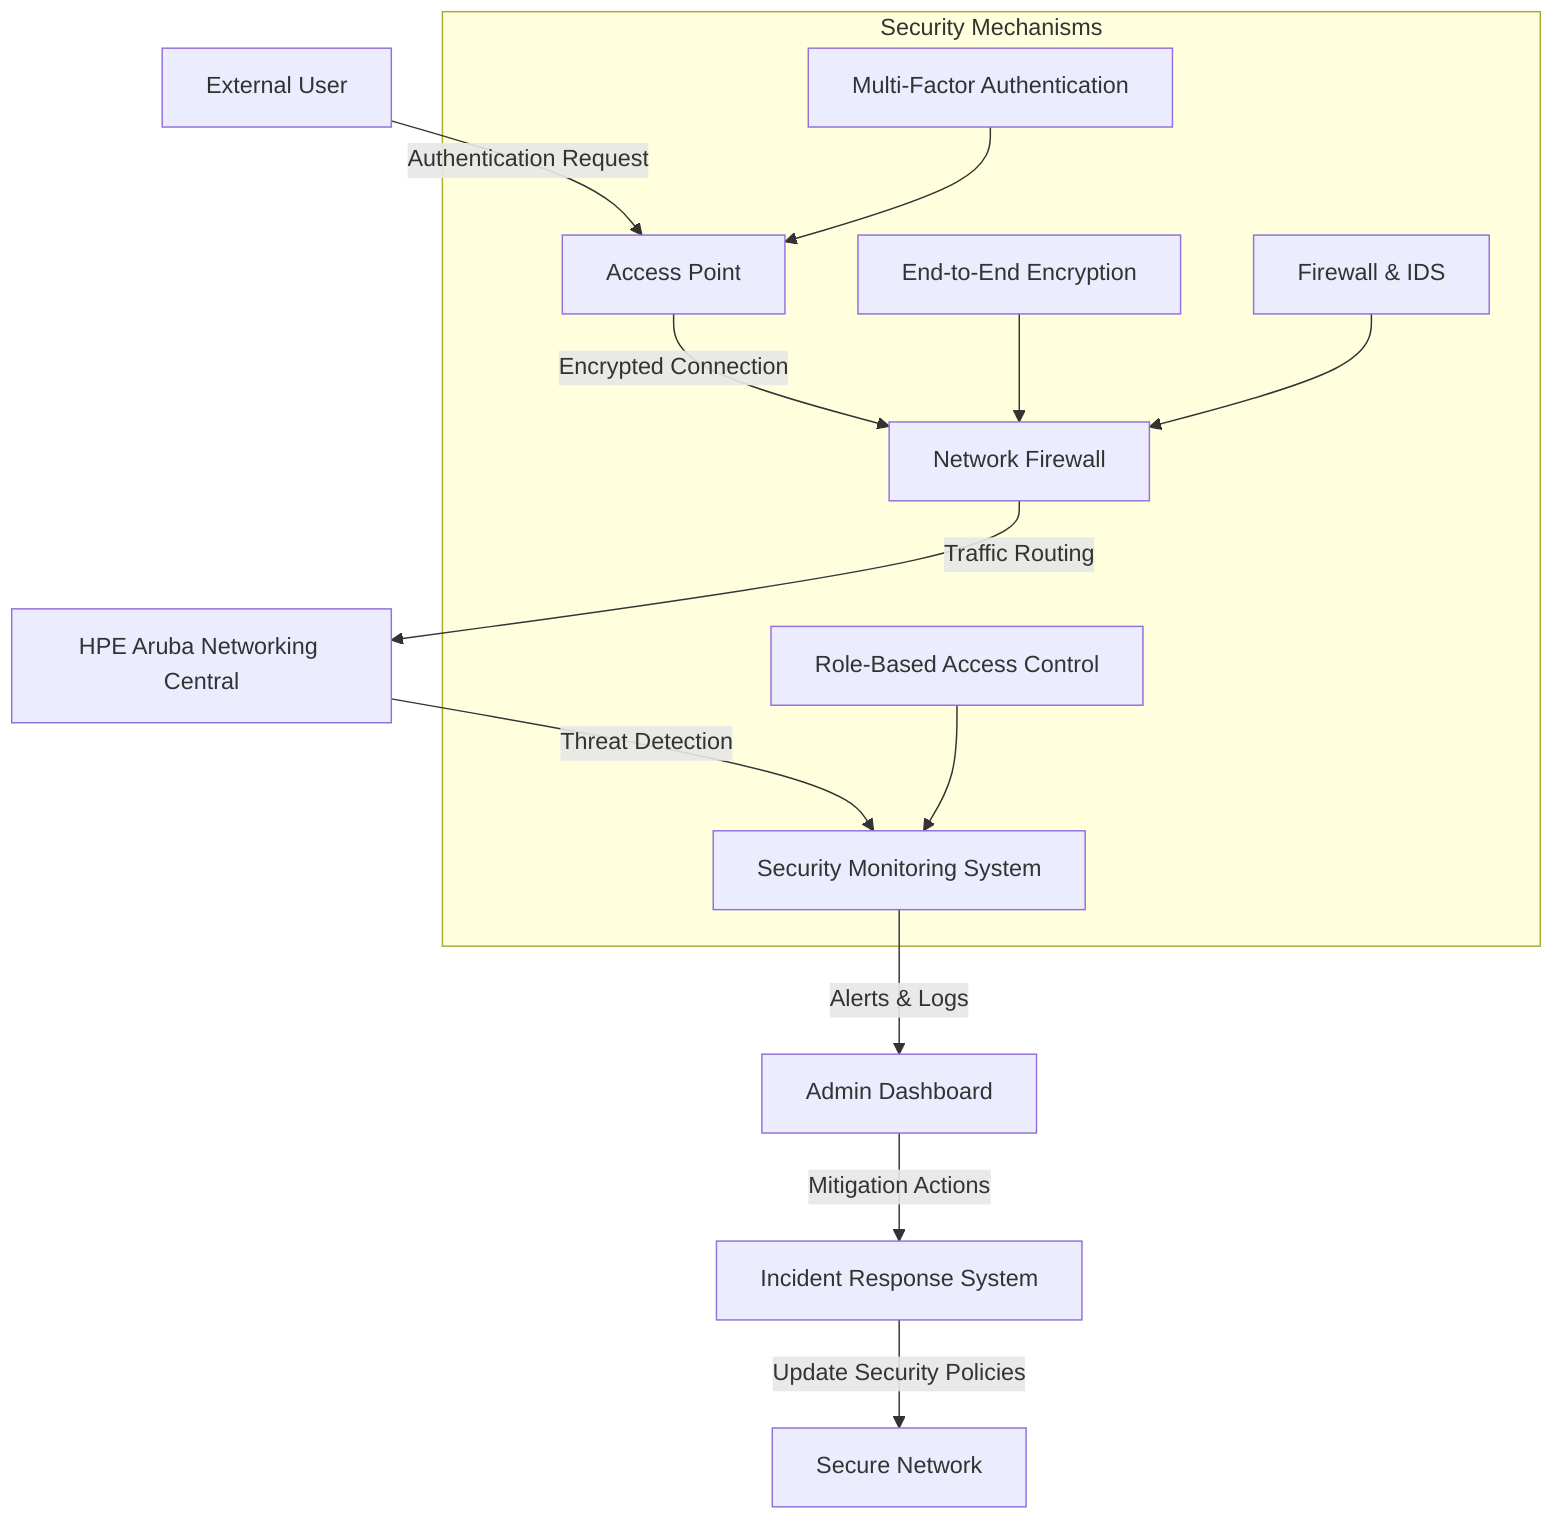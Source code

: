 graph TD
    A[External User] -->|Authentication Request| B[Access Point]
    B -->|Encrypted Connection| C[Network Firewall]
    C -->|Traffic Routing| D[HPE Aruba Networking Central]
    D -->|Threat Detection| E[Security Monitoring System]
    
    subgraph Security Mechanisms
        F[Multi-Factor Authentication] --> B
        G[End-to-End Encryption] --> C
        H[Firewall & IDS] --> C
        I[Role-Based Access Control] --> E
    end
    
    E -->|Alerts & Logs| J[Admin Dashboard]
    J -->|Mitigation Actions| K[Incident Response System]
    
    K -->|Update Security Policies| L[Secure Network]